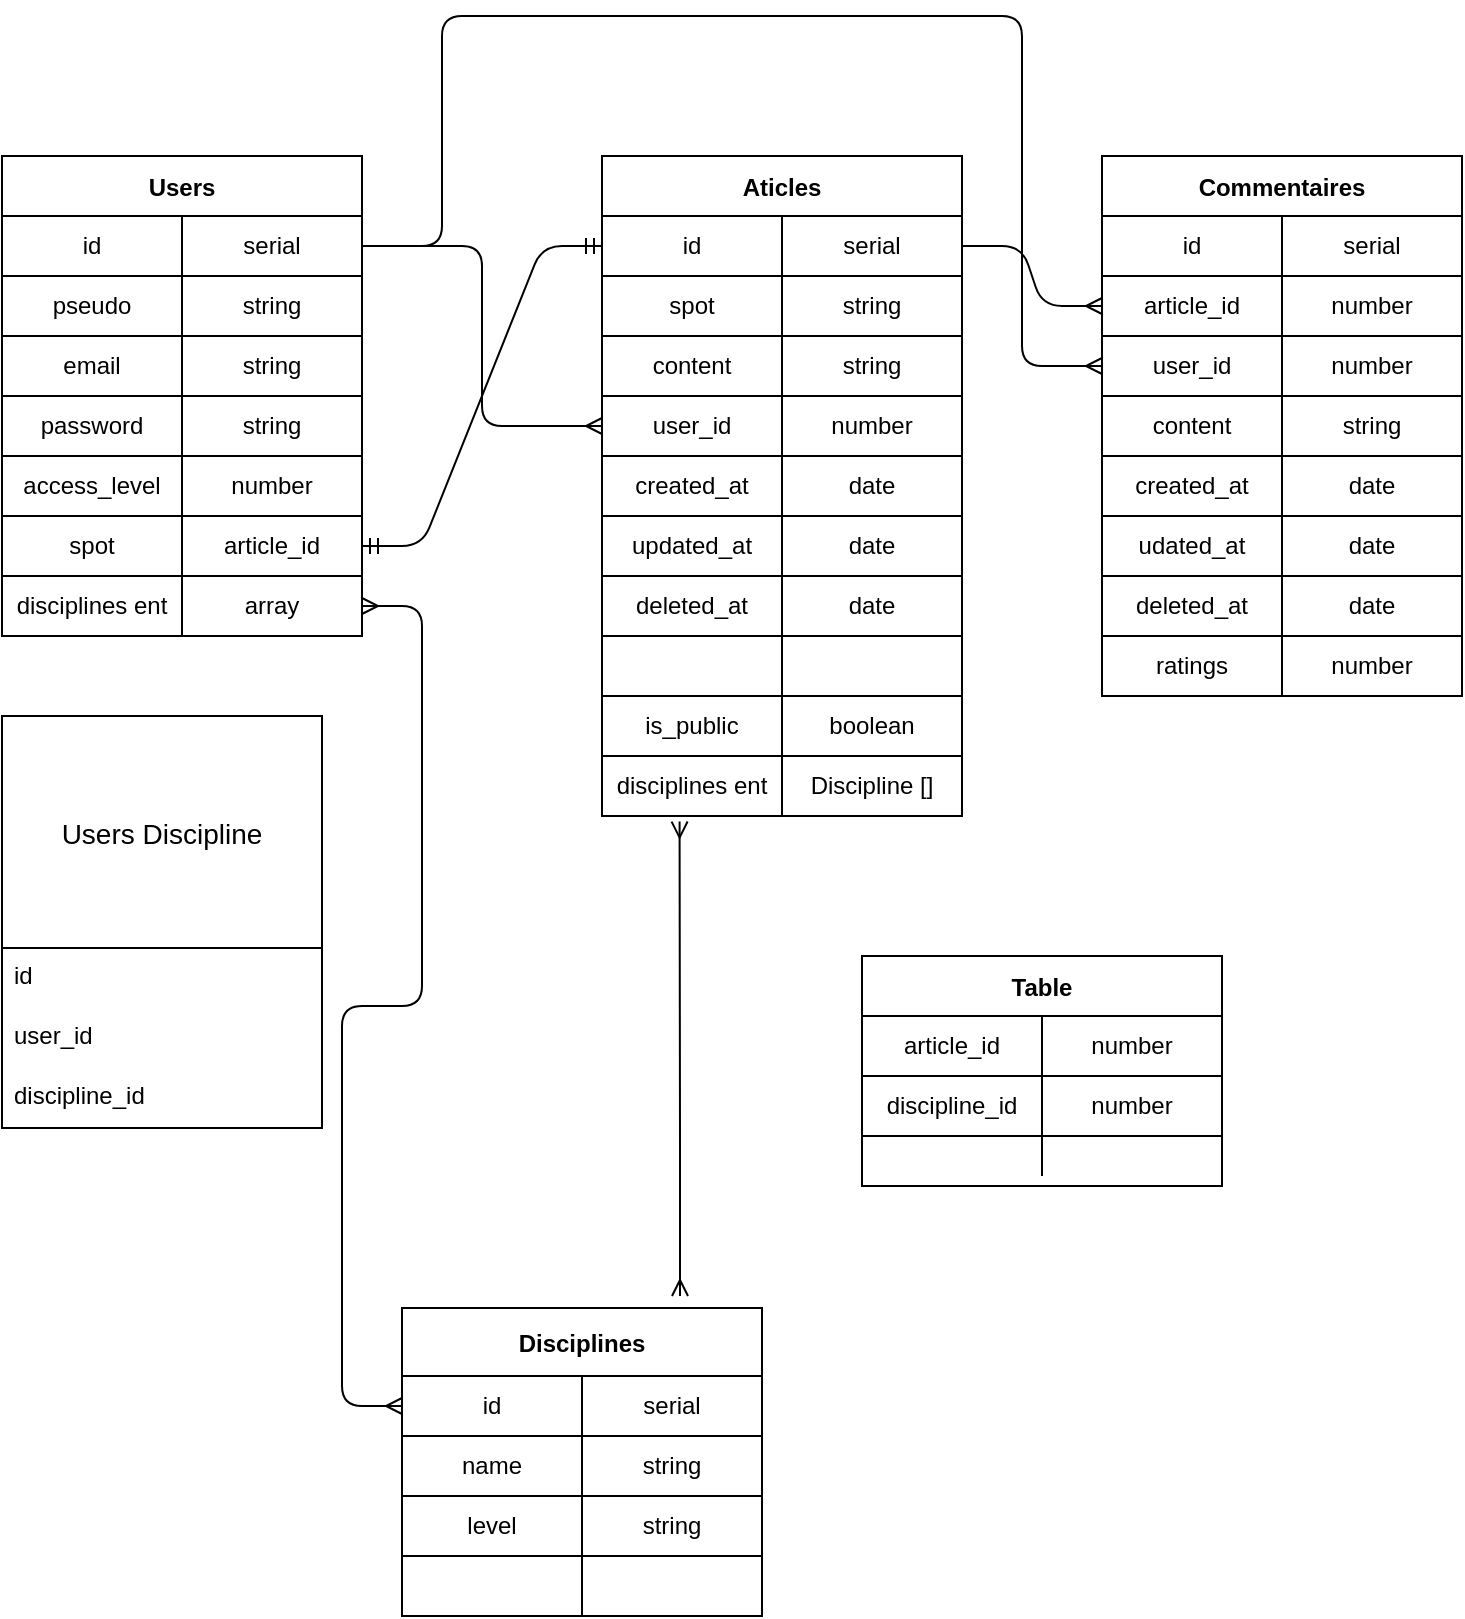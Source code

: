<mxfile>
    <diagram id="lF0yDfXOfnjFw5a5HNvB" name="Page-1">
        <mxGraphModel dx="1002" dy="568" grid="1" gridSize="10" guides="1" tooltips="1" connect="1" arrows="1" fold="1" page="1" pageScale="1" pageWidth="850" pageHeight="1100" math="0" shadow="0">
            <root>
                <mxCell id="0"/>
                <mxCell id="1" parent="0"/>
                <mxCell id="73" value="" style="edgeStyle=elbowEdgeStyle;fontSize=12;html=1;endArrow=ERmany;startArrow=ERmany;elbow=vertical;entryX=0.431;entryY=1.093;entryDx=0;entryDy=0;entryPerimeter=0;" parent="1" target="209" edge="1">
                    <mxGeometry width="100" height="100" relative="1" as="geometry">
                        <mxPoint x="459" y="810" as="sourcePoint"/>
                        <mxPoint x="460" y="580" as="targetPoint"/>
                        <Array as="points">
                            <mxPoint x="390" y="730"/>
                        </Array>
                    </mxGeometry>
                </mxCell>
                <mxCell id="74" value="" style="edgeStyle=entityRelationEdgeStyle;fontSize=12;html=1;endArrow=ERmany;startArrow=ERmany;exitX=1;exitY=0.5;exitDx=0;exitDy=0;entryX=0;entryY=0.5;entryDx=0;entryDy=0;" parent="1" source="241" target="275" edge="1">
                    <mxGeometry width="100" height="100" relative="1" as="geometry">
                        <mxPoint x="303.68" y="321.032" as="sourcePoint"/>
                        <mxPoint x="320" y="840" as="targetPoint"/>
                    </mxGeometry>
                </mxCell>
                <mxCell id="79" value="" style="edgeStyle=elbowEdgeStyle;fontSize=12;html=1;endArrow=ERmany;entryX=0;entryY=0.5;entryDx=0;entryDy=0;exitX=1;exitY=0.5;exitDx=0;exitDy=0;" parent="1" source="229" target="205" edge="1">
                    <mxGeometry width="100" height="100" relative="1" as="geometry">
                        <mxPoint x="380" y="580" as="sourcePoint"/>
                        <mxPoint x="300" y="275" as="targetPoint"/>
                    </mxGeometry>
                </mxCell>
                <mxCell id="80" value="Users Discipline" style="swimlane;fontStyle=0;childLayout=stackLayout;horizontal=1;startSize=116;horizontalStack=0;resizeParent=1;resizeParentMax=0;resizeLast=0;collapsible=1;marginBottom=0;align=center;fontSize=14;" parent="1" vertex="1">
                    <mxGeometry x="120" y="520" width="160" height="206" as="geometry"/>
                </mxCell>
                <mxCell id="81" value="id" style="text;strokeColor=none;fillColor=none;spacingLeft=4;spacingRight=4;overflow=hidden;rotatable=0;points=[[0,0.5],[1,0.5]];portConstraint=eastwest;fontSize=12;" parent="80" vertex="1">
                    <mxGeometry y="116" width="160" height="30" as="geometry"/>
                </mxCell>
                <mxCell id="82" value="user_id" style="text;strokeColor=none;fillColor=none;spacingLeft=4;spacingRight=4;overflow=hidden;rotatable=0;points=[[0,0.5],[1,0.5]];portConstraint=eastwest;fontSize=12;" parent="80" vertex="1">
                    <mxGeometry y="146" width="160" height="30" as="geometry"/>
                </mxCell>
                <mxCell id="83" value="discipline_id" style="text;strokeColor=none;fillColor=none;spacingLeft=4;spacingRight=4;overflow=hidden;rotatable=0;points=[[0,0.5],[1,0.5]];portConstraint=eastwest;fontSize=12;" parent="80" vertex="1">
                    <mxGeometry y="176" width="160" height="30" as="geometry"/>
                </mxCell>
                <mxCell id="175" value="Aticles" style="shape=table;startSize=30;container=1;collapsible=1;childLayout=tableLayout;fixedRows=1;rowLines=0;fontStyle=1;align=center;resizeLast=1;sketch=0;" parent="1" vertex="1">
                    <mxGeometry x="420" y="240" width="180" height="330" as="geometry"/>
                </mxCell>
                <mxCell id="176" value="" style="shape=tableRow;horizontal=0;startSize=0;swimlaneHead=0;swimlaneBody=0;fillColor=none;collapsible=0;dropTarget=0;points=[[0,0.5],[1,0.5]];portConstraint=eastwest;top=0;left=0;right=0;bottom=0;sketch=0;" parent="175" vertex="1">
                    <mxGeometry y="30" width="180" height="30" as="geometry"/>
                </mxCell>
                <mxCell id="177" value="" style="shape=partialRectangle;connectable=0;fillColor=none;top=0;left=0;bottom=0;right=0;fontStyle=1;overflow=hidden;sketch=0;" parent="176" vertex="1">
                    <mxGeometry width="90" height="30" as="geometry">
                        <mxRectangle width="90" height="30" as="alternateBounds"/>
                    </mxGeometry>
                </mxCell>
                <mxCell id="178" value="" style="shape=partialRectangle;connectable=0;fillColor=none;top=0;left=0;bottom=0;right=0;align=left;spacingLeft=6;fontStyle=5;overflow=hidden;sketch=0;" parent="176" vertex="1">
                    <mxGeometry x="90" width="90" height="30" as="geometry">
                        <mxRectangle width="90" height="30" as="alternateBounds"/>
                    </mxGeometry>
                </mxCell>
                <mxCell id="179" value="" style="shape=tableRow;horizontal=0;startSize=0;swimlaneHead=0;swimlaneBody=0;fillColor=none;collapsible=0;dropTarget=0;points=[[0,0.5],[1,0.5]];portConstraint=eastwest;top=0;left=0;right=0;bottom=1;sketch=0;" parent="175" vertex="1">
                    <mxGeometry y="60" width="180" height="30" as="geometry"/>
                </mxCell>
                <mxCell id="180" value="spot" style="shape=partialRectangle;connectable=0;fillColor=none;top=0;left=0;bottom=0;right=0;fontStyle=1;overflow=hidden;sketch=0;" parent="179" vertex="1">
                    <mxGeometry width="90" height="30" as="geometry">
                        <mxRectangle width="90" height="30" as="alternateBounds"/>
                    </mxGeometry>
                </mxCell>
                <mxCell id="181" value="" style="shape=partialRectangle;connectable=0;fillColor=none;top=0;left=0;bottom=0;right=0;align=left;spacingLeft=6;fontStyle=5;overflow=hidden;sketch=0;" parent="179" vertex="1">
                    <mxGeometry x="90" width="90" height="30" as="geometry">
                        <mxRectangle width="90" height="30" as="alternateBounds"/>
                    </mxGeometry>
                </mxCell>
                <mxCell id="182" value="" style="shape=tableRow;horizontal=0;startSize=0;swimlaneHead=0;swimlaneBody=0;fillColor=none;collapsible=0;dropTarget=0;points=[[0,0.5],[1,0.5]];portConstraint=eastwest;top=0;left=0;right=0;bottom=0;sketch=0;" parent="175" vertex="1">
                    <mxGeometry y="90" width="180" height="30" as="geometry"/>
                </mxCell>
                <mxCell id="183" value="content" style="shape=partialRectangle;connectable=0;fillColor=none;top=0;left=0;bottom=0;right=0;editable=1;overflow=hidden;sketch=0;" parent="182" vertex="1">
                    <mxGeometry width="90" height="30" as="geometry">
                        <mxRectangle width="90" height="30" as="alternateBounds"/>
                    </mxGeometry>
                </mxCell>
                <mxCell id="184" value="string" style="shape=partialRectangle;connectable=0;fillColor=none;top=0;left=0;bottom=0;right=0;align=left;spacingLeft=6;overflow=hidden;sketch=0;" parent="182" vertex="1">
                    <mxGeometry x="90" width="90" height="30" as="geometry">
                        <mxRectangle width="90" height="30" as="alternateBounds"/>
                    </mxGeometry>
                </mxCell>
                <mxCell id="198" value="" style="shape=tableRow;horizontal=0;startSize=0;swimlaneHead=0;swimlaneBody=0;fillColor=none;collapsible=0;dropTarget=0;points=[[0,0.5],[1,0.5]];portConstraint=eastwest;top=0;left=0;right=0;bottom=0;sketch=0;" parent="175" vertex="1">
                    <mxGeometry y="120" width="180" height="30" as="geometry"/>
                </mxCell>
                <mxCell id="199" value="content" style="shape=partialRectangle;connectable=0;fillColor=none;top=0;left=0;bottom=0;right=0;editable=1;overflow=hidden;sketch=0;" parent="198" vertex="1">
                    <mxGeometry width="90" height="30" as="geometry">
                        <mxRectangle width="90" height="30" as="alternateBounds"/>
                    </mxGeometry>
                </mxCell>
                <mxCell id="200" value="" style="shape=partialRectangle;connectable=0;fillColor=none;top=0;left=0;bottom=0;right=0;align=left;spacingLeft=6;overflow=hidden;sketch=0;" parent="198" vertex="1">
                    <mxGeometry x="90" width="90" height="30" as="geometry">
                        <mxRectangle width="90" height="30" as="alternateBounds"/>
                    </mxGeometry>
                </mxCell>
                <mxCell id="185" value="" style="shape=tableRow;horizontal=0;startSize=0;swimlaneHead=0;swimlaneBody=0;fillColor=none;collapsible=0;dropTarget=0;points=[[0,0.5],[1,0.5]];portConstraint=eastwest;top=0;left=0;right=0;bottom=0;sketch=0;" parent="175" vertex="1">
                    <mxGeometry y="150" width="180" height="30" as="geometry"/>
                </mxCell>
                <mxCell id="186" value="created at" style="shape=partialRectangle;connectable=0;fillColor=none;top=0;left=0;bottom=0;right=0;editable=1;overflow=hidden;sketch=0;" parent="185" vertex="1">
                    <mxGeometry width="90" height="30" as="geometry">
                        <mxRectangle width="90" height="30" as="alternateBounds"/>
                    </mxGeometry>
                </mxCell>
                <mxCell id="187" value="date" style="shape=partialRectangle;connectable=0;fillColor=none;top=0;left=0;bottom=0;right=0;align=left;spacingLeft=6;overflow=hidden;sketch=0;" parent="185" vertex="1">
                    <mxGeometry x="90" width="90" height="30" as="geometry">
                        <mxRectangle width="90" height="30" as="alternateBounds"/>
                    </mxGeometry>
                </mxCell>
                <mxCell id="188" value="created_at" style="rounded=0;whiteSpace=wrap;html=1;sketch=0;" parent="1" vertex="1">
                    <mxGeometry x="420" y="390" width="90" height="30" as="geometry"/>
                </mxCell>
                <mxCell id="189" value="date" style="rounded=0;whiteSpace=wrap;html=1;sketch=0;" parent="1" vertex="1">
                    <mxGeometry x="510" y="390" width="90" height="30" as="geometry"/>
                </mxCell>
                <mxCell id="190" value="updated_at" style="rounded=0;whiteSpace=wrap;html=1;sketch=0;" parent="1" vertex="1">
                    <mxGeometry x="420" y="420" width="90" height="30" as="geometry"/>
                </mxCell>
                <mxCell id="191" value="deleted_at" style="rounded=0;whiteSpace=wrap;html=1;sketch=0;" parent="1" vertex="1">
                    <mxGeometry x="420" y="450" width="90" height="30" as="geometry"/>
                </mxCell>
                <mxCell id="192" value="date" style="rounded=0;whiteSpace=wrap;html=1;sketch=0;" parent="1" vertex="1">
                    <mxGeometry x="510" y="420" width="90" height="30" as="geometry"/>
                </mxCell>
                <mxCell id="193" value="date" style="rounded=0;whiteSpace=wrap;html=1;sketch=0;" parent="1" vertex="1">
                    <mxGeometry x="510" y="450" width="90" height="30" as="geometry"/>
                </mxCell>
                <mxCell id="194" value="" style="rounded=0;whiteSpace=wrap;html=1;sketch=0;" parent="1" vertex="1">
                    <mxGeometry x="420" y="480" width="90" height="30" as="geometry"/>
                </mxCell>
                <mxCell id="195" value="" style="rounded=0;whiteSpace=wrap;html=1;sketch=0;" parent="1" vertex="1">
                    <mxGeometry x="510" y="480" width="90" height="30" as="geometry"/>
                </mxCell>
                <mxCell id="196" value="id" style="rounded=0;whiteSpace=wrap;html=1;sketch=0;" parent="1" vertex="1">
                    <mxGeometry x="420" y="270" width="90" height="30" as="geometry"/>
                </mxCell>
                <mxCell id="197" value="serial" style="rounded=0;whiteSpace=wrap;html=1;sketch=0;" parent="1" vertex="1">
                    <mxGeometry x="510" y="270" width="90" height="30" as="geometry"/>
                </mxCell>
                <mxCell id="201" value="string" style="rounded=0;whiteSpace=wrap;html=1;sketch=0;" parent="1" vertex="1">
                    <mxGeometry x="510" y="300" width="90" height="30" as="geometry"/>
                </mxCell>
                <mxCell id="202" value="spot" style="rounded=0;whiteSpace=wrap;html=1;sketch=0;" parent="1" vertex="1">
                    <mxGeometry x="420" y="300" width="90" height="30" as="geometry"/>
                </mxCell>
                <mxCell id="203" value="content" style="rounded=0;whiteSpace=wrap;html=1;sketch=0;" parent="1" vertex="1">
                    <mxGeometry x="420" y="330" width="90" height="30" as="geometry"/>
                </mxCell>
                <mxCell id="204" value="string" style="rounded=0;whiteSpace=wrap;html=1;sketch=0;" parent="1" vertex="1">
                    <mxGeometry x="510" y="330" width="90" height="30" as="geometry"/>
                </mxCell>
                <mxCell id="205" value="user_id" style="rounded=0;whiteSpace=wrap;html=1;sketch=0;" parent="1" vertex="1">
                    <mxGeometry x="420" y="360" width="90" height="30" as="geometry"/>
                </mxCell>
                <mxCell id="206" value="number" style="rounded=0;whiteSpace=wrap;html=1;sketch=0;" parent="1" vertex="1">
                    <mxGeometry x="510" y="360" width="90" height="30" as="geometry"/>
                </mxCell>
                <mxCell id="207" value="is_public" style="rounded=0;whiteSpace=wrap;html=1;sketch=0;" parent="1" vertex="1">
                    <mxGeometry x="420" y="510" width="90" height="30" as="geometry"/>
                </mxCell>
                <mxCell id="208" value="boolean" style="rounded=0;whiteSpace=wrap;html=1;sketch=0;" parent="1" vertex="1">
                    <mxGeometry x="510" y="510" width="90" height="30" as="geometry"/>
                </mxCell>
                <mxCell id="209" value="disciplines ent" style="rounded=0;whiteSpace=wrap;html=1;sketch=0;" parent="1" vertex="1">
                    <mxGeometry x="420" y="540" width="90" height="30" as="geometry"/>
                </mxCell>
                <mxCell id="210" value="Discipline []" style="rounded=0;whiteSpace=wrap;html=1;sketch=0;" parent="1" vertex="1">
                    <mxGeometry x="510" y="540" width="90" height="30" as="geometry"/>
                </mxCell>
                <mxCell id="212" value="Users" style="shape=table;startSize=30;container=1;collapsible=1;childLayout=tableLayout;fixedRows=1;rowLines=0;fontStyle=1;align=center;resizeLast=1;sketch=0;" parent="1" vertex="1">
                    <mxGeometry x="120" y="240" width="180" height="240" as="geometry"/>
                </mxCell>
                <mxCell id="213" value="" style="shape=tableRow;horizontal=0;startSize=0;swimlaneHead=0;swimlaneBody=0;fillColor=none;collapsible=0;dropTarget=0;points=[[0,0.5],[1,0.5]];portConstraint=eastwest;top=0;left=0;right=0;bottom=0;sketch=0;" parent="212" vertex="1">
                    <mxGeometry y="30" width="180" height="30" as="geometry"/>
                </mxCell>
                <mxCell id="214" value="id" style="shape=partialRectangle;connectable=0;fillColor=none;top=0;left=0;bottom=0;right=0;fontStyle=1;overflow=hidden;sketch=0;" parent="213" vertex="1">
                    <mxGeometry width="90" height="30" as="geometry">
                        <mxRectangle width="90" height="30" as="alternateBounds"/>
                    </mxGeometry>
                </mxCell>
                <mxCell id="215" value="" style="shape=partialRectangle;connectable=0;fillColor=none;top=0;left=0;bottom=0;right=0;align=left;spacingLeft=6;fontStyle=5;overflow=hidden;sketch=0;" parent="213" vertex="1">
                    <mxGeometry x="90" width="90" height="30" as="geometry">
                        <mxRectangle width="90" height="30" as="alternateBounds"/>
                    </mxGeometry>
                </mxCell>
                <mxCell id="216" value="" style="shape=tableRow;horizontal=0;startSize=0;swimlaneHead=0;swimlaneBody=0;fillColor=none;collapsible=0;dropTarget=0;points=[[0,0.5],[1,0.5]];portConstraint=eastwest;top=0;left=0;right=0;bottom=1;sketch=0;" parent="212" vertex="1">
                    <mxGeometry y="60" width="180" height="60" as="geometry"/>
                </mxCell>
                <mxCell id="217" value="" style="shape=partialRectangle;connectable=0;fillColor=none;top=0;left=0;bottom=0;right=0;fontStyle=1;overflow=hidden;sketch=0;" parent="216" vertex="1">
                    <mxGeometry width="90" height="60" as="geometry">
                        <mxRectangle width="90" height="60" as="alternateBounds"/>
                    </mxGeometry>
                </mxCell>
                <mxCell id="218" value="" style="shape=partialRectangle;connectable=0;fillColor=none;top=0;left=0;bottom=0;right=0;align=left;spacingLeft=6;fontStyle=5;overflow=hidden;sketch=0;" parent="216" vertex="1">
                    <mxGeometry x="90" width="90" height="60" as="geometry">
                        <mxRectangle width="90" height="60" as="alternateBounds"/>
                    </mxGeometry>
                </mxCell>
                <mxCell id="219" value="" style="shape=tableRow;horizontal=0;startSize=0;swimlaneHead=0;swimlaneBody=0;fillColor=none;collapsible=0;dropTarget=0;points=[[0,0.5],[1,0.5]];portConstraint=eastwest;top=0;left=0;right=0;bottom=0;sketch=0;" parent="212" vertex="1">
                    <mxGeometry y="120" width="180" height="30" as="geometry"/>
                </mxCell>
                <mxCell id="220" value="" style="shape=partialRectangle;connectable=0;fillColor=none;top=0;left=0;bottom=0;right=0;editable=1;overflow=hidden;sketch=0;" parent="219" vertex="1">
                    <mxGeometry width="90" height="30" as="geometry">
                        <mxRectangle width="90" height="30" as="alternateBounds"/>
                    </mxGeometry>
                </mxCell>
                <mxCell id="221" value="" style="shape=partialRectangle;connectable=0;fillColor=none;top=0;left=0;bottom=0;right=0;align=left;spacingLeft=6;overflow=hidden;sketch=0;" parent="219" vertex="1">
                    <mxGeometry x="90" width="90" height="30" as="geometry">
                        <mxRectangle width="90" height="30" as="alternateBounds"/>
                    </mxGeometry>
                </mxCell>
                <mxCell id="222" value="" style="shape=tableRow;horizontal=0;startSize=0;swimlaneHead=0;swimlaneBody=0;fillColor=none;collapsible=0;dropTarget=0;points=[[0,0.5],[1,0.5]];portConstraint=eastwest;top=0;left=0;right=0;bottom=0;sketch=0;" parent="212" vertex="1">
                    <mxGeometry y="150" width="180" height="90" as="geometry"/>
                </mxCell>
                <mxCell id="223" value="" style="shape=partialRectangle;connectable=0;fillColor=none;top=0;left=0;bottom=0;right=0;editable=1;overflow=hidden;sketch=0;" parent="222" vertex="1">
                    <mxGeometry width="90" height="90" as="geometry">
                        <mxRectangle width="90" height="90" as="alternateBounds"/>
                    </mxGeometry>
                </mxCell>
                <mxCell id="224" value="" style="shape=partialRectangle;connectable=0;fillColor=none;top=0;left=0;bottom=0;right=0;align=left;spacingLeft=6;overflow=hidden;sketch=0;" parent="222" vertex="1">
                    <mxGeometry x="90" width="90" height="90" as="geometry">
                        <mxRectangle width="90" height="90" as="alternateBounds"/>
                    </mxGeometry>
                </mxCell>
                <mxCell id="225" value="id" style="rounded=0;whiteSpace=wrap;html=1;sketch=0;" parent="1" vertex="1">
                    <mxGeometry x="120" y="270" width="90" height="30" as="geometry"/>
                </mxCell>
                <mxCell id="229" value="serial" style="rounded=0;whiteSpace=wrap;html=1;sketch=0;" parent="1" vertex="1">
                    <mxGeometry x="210" y="270" width="90" height="30" as="geometry"/>
                </mxCell>
                <mxCell id="230" value="pseudo" style="rounded=0;whiteSpace=wrap;html=1;sketch=0;" parent="1" vertex="1">
                    <mxGeometry x="120" y="300" width="90" height="30" as="geometry"/>
                </mxCell>
                <mxCell id="231" value="string" style="rounded=0;whiteSpace=wrap;html=1;sketch=0;" parent="1" vertex="1">
                    <mxGeometry x="210" y="300" width="90" height="30" as="geometry"/>
                </mxCell>
                <mxCell id="232" value="email" style="rounded=0;whiteSpace=wrap;html=1;sketch=0;" parent="1" vertex="1">
                    <mxGeometry x="120" y="330" width="90" height="30" as="geometry"/>
                </mxCell>
                <mxCell id="233" value="string" style="rounded=0;whiteSpace=wrap;html=1;sketch=0;" parent="1" vertex="1">
                    <mxGeometry x="210" y="330" width="90" height="30" as="geometry"/>
                </mxCell>
                <mxCell id="234" value="password" style="rounded=0;whiteSpace=wrap;html=1;sketch=0;" parent="1" vertex="1">
                    <mxGeometry x="120" y="360" width="90" height="30" as="geometry"/>
                </mxCell>
                <mxCell id="235" value="string" style="rounded=0;whiteSpace=wrap;html=1;sketch=0;" parent="1" vertex="1">
                    <mxGeometry x="210" y="360" width="90" height="30" as="geometry"/>
                </mxCell>
                <mxCell id="236" value="access_level" style="rounded=0;whiteSpace=wrap;html=1;sketch=0;" parent="1" vertex="1">
                    <mxGeometry x="120" y="390" width="90" height="30" as="geometry"/>
                </mxCell>
                <mxCell id="237" value="number" style="rounded=0;whiteSpace=wrap;html=1;sketch=0;" parent="1" vertex="1">
                    <mxGeometry x="210" y="390" width="90" height="30" as="geometry"/>
                </mxCell>
                <mxCell id="238" value="spot" style="rounded=0;whiteSpace=wrap;html=1;sketch=0;" parent="1" vertex="1">
                    <mxGeometry x="120" y="420" width="90" height="30" as="geometry"/>
                </mxCell>
                <mxCell id="239" value="article_id" style="rounded=0;whiteSpace=wrap;html=1;sketch=0;" parent="1" vertex="1">
                    <mxGeometry x="210" y="420" width="90" height="30" as="geometry"/>
                </mxCell>
                <mxCell id="240" value="disciplines ent" style="rounded=0;whiteSpace=wrap;html=1;sketch=0;" parent="1" vertex="1">
                    <mxGeometry x="120" y="450" width="90" height="30" as="geometry"/>
                </mxCell>
                <mxCell id="241" value="array" style="rounded=0;whiteSpace=wrap;html=1;sketch=0;" parent="1" vertex="1">
                    <mxGeometry x="210" y="450" width="90" height="30" as="geometry"/>
                </mxCell>
                <mxCell id="242" value="Commentaires" style="shape=table;startSize=30;container=1;collapsible=1;childLayout=tableLayout;fixedRows=1;rowLines=0;fontStyle=1;align=center;resizeLast=1;sketch=0;" parent="1" vertex="1">
                    <mxGeometry x="670" y="240" width="180" height="270" as="geometry"/>
                </mxCell>
                <mxCell id="243" value="" style="shape=tableRow;horizontal=0;startSize=0;swimlaneHead=0;swimlaneBody=0;fillColor=none;collapsible=0;dropTarget=0;points=[[0,0.5],[1,0.5]];portConstraint=eastwest;top=0;left=0;right=0;bottom=0;sketch=0;" parent="242" vertex="1">
                    <mxGeometry y="30" width="180" height="30" as="geometry"/>
                </mxCell>
                <mxCell id="244" value="PK,FK1" style="shape=partialRectangle;connectable=0;fillColor=none;top=0;left=0;bottom=0;right=0;fontStyle=1;overflow=hidden;sketch=0;" parent="243" vertex="1">
                    <mxGeometry width="90" height="30" as="geometry">
                        <mxRectangle width="90" height="30" as="alternateBounds"/>
                    </mxGeometry>
                </mxCell>
                <mxCell id="245" value="Row 1" style="shape=partialRectangle;connectable=0;fillColor=none;top=0;left=0;bottom=0;right=0;align=left;spacingLeft=6;fontStyle=5;overflow=hidden;sketch=0;" parent="243" vertex="1">
                    <mxGeometry x="90" width="90" height="30" as="geometry">
                        <mxRectangle width="90" height="30" as="alternateBounds"/>
                    </mxGeometry>
                </mxCell>
                <mxCell id="246" value="" style="shape=tableRow;horizontal=0;startSize=0;swimlaneHead=0;swimlaneBody=0;fillColor=none;collapsible=0;dropTarget=0;points=[[0,0.5],[1,0.5]];portConstraint=eastwest;top=0;left=0;right=0;bottom=1;sketch=0;" parent="242" vertex="1">
                    <mxGeometry y="60" width="180" height="30" as="geometry"/>
                </mxCell>
                <mxCell id="247" value="PK,FK2" style="shape=partialRectangle;connectable=0;fillColor=none;top=0;left=0;bottom=0;right=0;fontStyle=1;overflow=hidden;sketch=0;" parent="246" vertex="1">
                    <mxGeometry width="90" height="30" as="geometry">
                        <mxRectangle width="90" height="30" as="alternateBounds"/>
                    </mxGeometry>
                </mxCell>
                <mxCell id="248" value="Row 2" style="shape=partialRectangle;connectable=0;fillColor=none;top=0;left=0;bottom=0;right=0;align=left;spacingLeft=6;fontStyle=5;overflow=hidden;sketch=0;" parent="246" vertex="1">
                    <mxGeometry x="90" width="90" height="30" as="geometry">
                        <mxRectangle width="90" height="30" as="alternateBounds"/>
                    </mxGeometry>
                </mxCell>
                <mxCell id="249" value="" style="shape=tableRow;horizontal=0;startSize=0;swimlaneHead=0;swimlaneBody=0;fillColor=none;collapsible=0;dropTarget=0;points=[[0,0.5],[1,0.5]];portConstraint=eastwest;top=0;left=0;right=0;bottom=0;sketch=0;" parent="242" vertex="1">
                    <mxGeometry y="90" width="180" height="30" as="geometry"/>
                </mxCell>
                <mxCell id="250" value="" style="shape=partialRectangle;connectable=0;fillColor=none;top=0;left=0;bottom=0;right=0;editable=1;overflow=hidden;sketch=0;" parent="249" vertex="1">
                    <mxGeometry width="90" height="30" as="geometry">
                        <mxRectangle width="90" height="30" as="alternateBounds"/>
                    </mxGeometry>
                </mxCell>
                <mxCell id="251" value="Row 3" style="shape=partialRectangle;connectable=0;fillColor=none;top=0;left=0;bottom=0;right=0;align=left;spacingLeft=6;overflow=hidden;sketch=0;" parent="249" vertex="1">
                    <mxGeometry x="90" width="90" height="30" as="geometry">
                        <mxRectangle width="90" height="30" as="alternateBounds"/>
                    </mxGeometry>
                </mxCell>
                <mxCell id="252" value="" style="shape=tableRow;horizontal=0;startSize=0;swimlaneHead=0;swimlaneBody=0;fillColor=none;collapsible=0;dropTarget=0;points=[[0,0.5],[1,0.5]];portConstraint=eastwest;top=0;left=0;right=0;bottom=0;sketch=0;" parent="242" vertex="1">
                    <mxGeometry y="120" width="180" height="30" as="geometry"/>
                </mxCell>
                <mxCell id="253" value="" style="shape=partialRectangle;connectable=0;fillColor=none;top=0;left=0;bottom=0;right=0;editable=1;overflow=hidden;sketch=0;" parent="252" vertex="1">
                    <mxGeometry width="90" height="30" as="geometry">
                        <mxRectangle width="90" height="30" as="alternateBounds"/>
                    </mxGeometry>
                </mxCell>
                <mxCell id="254" value="Row 4" style="shape=partialRectangle;connectable=0;fillColor=none;top=0;left=0;bottom=0;right=0;align=left;spacingLeft=6;overflow=hidden;sketch=0;" parent="252" vertex="1">
                    <mxGeometry x="90" width="90" height="30" as="geometry">
                        <mxRectangle width="90" height="30" as="alternateBounds"/>
                    </mxGeometry>
                </mxCell>
                <mxCell id="255" value="id" style="rounded=0;whiteSpace=wrap;html=1;sketch=0;" parent="1" vertex="1">
                    <mxGeometry x="670" y="270" width="90" height="30" as="geometry"/>
                </mxCell>
                <mxCell id="256" value="serial" style="rounded=0;whiteSpace=wrap;html=1;sketch=0;" parent="1" vertex="1">
                    <mxGeometry x="760" y="270" width="90" height="30" as="geometry"/>
                </mxCell>
                <mxCell id="257" value="article_id" style="rounded=0;whiteSpace=wrap;html=1;sketch=0;" parent="1" vertex="1">
                    <mxGeometry x="670" y="300" width="90" height="30" as="geometry"/>
                </mxCell>
                <mxCell id="258" value="number" style="rounded=0;whiteSpace=wrap;html=1;sketch=0;" parent="1" vertex="1">
                    <mxGeometry x="760" y="300" width="90" height="30" as="geometry"/>
                </mxCell>
                <mxCell id="259" value="user_id" style="rounded=0;whiteSpace=wrap;html=1;sketch=0;" parent="1" vertex="1">
                    <mxGeometry x="670" y="330" width="90" height="30" as="geometry"/>
                </mxCell>
                <mxCell id="260" value="number" style="rounded=0;whiteSpace=wrap;html=1;sketch=0;" parent="1" vertex="1">
                    <mxGeometry x="760" y="330" width="90" height="30" as="geometry"/>
                </mxCell>
                <mxCell id="261" value="content" style="rounded=0;whiteSpace=wrap;html=1;sketch=0;" parent="1" vertex="1">
                    <mxGeometry x="670" y="360" width="90" height="30" as="geometry"/>
                </mxCell>
                <mxCell id="262" value="string" style="rounded=0;whiteSpace=wrap;html=1;sketch=0;" parent="1" vertex="1">
                    <mxGeometry x="760" y="360" width="90" height="30" as="geometry"/>
                </mxCell>
                <mxCell id="263" value="created_at" style="rounded=0;whiteSpace=wrap;html=1;sketch=0;" parent="1" vertex="1">
                    <mxGeometry x="670" y="390" width="90" height="30" as="geometry"/>
                </mxCell>
                <mxCell id="265" value="udated_at" style="rounded=0;whiteSpace=wrap;html=1;sketch=0;" parent="1" vertex="1">
                    <mxGeometry x="670" y="420" width="90" height="30" as="geometry"/>
                </mxCell>
                <mxCell id="266" value="date" style="rounded=0;whiteSpace=wrap;html=1;sketch=0;" parent="1" vertex="1">
                    <mxGeometry x="760" y="420" width="90" height="30" as="geometry"/>
                </mxCell>
                <mxCell id="267" value="deleted_at" style="rounded=0;whiteSpace=wrap;html=1;sketch=0;" parent="1" vertex="1">
                    <mxGeometry x="670" y="450" width="90" height="30" as="geometry"/>
                </mxCell>
                <mxCell id="268" value="date" style="rounded=0;whiteSpace=wrap;html=1;sketch=0;" parent="1" vertex="1">
                    <mxGeometry x="760" y="390" width="90" height="30" as="geometry"/>
                </mxCell>
                <mxCell id="270" value="date" style="rounded=0;whiteSpace=wrap;html=1;sketch=0;" parent="1" vertex="1">
                    <mxGeometry x="760" y="450" width="90" height="30" as="geometry"/>
                </mxCell>
                <mxCell id="271" value="" style="edgeStyle=entityRelationEdgeStyle;fontSize=12;html=1;endArrow=ERmany;entryX=0;entryY=0.5;entryDx=0;entryDy=0;exitX=1;exitY=0.5;exitDx=0;exitDy=0;" parent="1" target="257" edge="1" source="197">
                    <mxGeometry width="100" height="100" relative="1" as="geometry">
                        <mxPoint x="600" y="443" as="sourcePoint"/>
                        <mxPoint x="660" y="450" as="targetPoint"/>
                    </mxGeometry>
                </mxCell>
                <mxCell id="272" value="ratings" style="rounded=0;whiteSpace=wrap;html=1;sketch=0;" parent="1" vertex="1">
                    <mxGeometry x="670" y="480" width="90" height="30" as="geometry"/>
                </mxCell>
                <mxCell id="273" value="number" style="rounded=0;whiteSpace=wrap;html=1;sketch=0;" parent="1" vertex="1">
                    <mxGeometry x="760" y="480" width="90" height="30" as="geometry"/>
                </mxCell>
                <mxCell id="274" value="Disciplines" style="shape=table;startSize=34;container=1;collapsible=1;childLayout=tableLayout;fixedRows=1;rowLines=0;fontStyle=1;align=center;resizeLast=1;sketch=0;" parent="1" vertex="1">
                    <mxGeometry x="320" y="816" width="180" height="154" as="geometry"/>
                </mxCell>
                <mxCell id="275" value="" style="shape=tableRow;horizontal=0;startSize=0;swimlaneHead=0;swimlaneBody=0;fillColor=none;collapsible=0;dropTarget=0;points=[[0,0.5],[1,0.5]];portConstraint=eastwest;top=0;left=0;right=0;bottom=0;sketch=0;" parent="274" vertex="1">
                    <mxGeometry y="34" width="180" height="30" as="geometry"/>
                </mxCell>
                <mxCell id="276" value="" style="shape=partialRectangle;connectable=0;fillColor=none;top=0;left=0;bottom=0;right=0;fontStyle=1;overflow=hidden;sketch=0;" parent="275" vertex="1">
                    <mxGeometry width="90" height="30" as="geometry">
                        <mxRectangle width="90" height="30" as="alternateBounds"/>
                    </mxGeometry>
                </mxCell>
                <mxCell id="277" value="" style="shape=partialRectangle;connectable=0;fillColor=none;top=0;left=0;bottom=0;right=0;align=left;spacingLeft=6;fontStyle=5;overflow=hidden;sketch=0;" parent="275" vertex="1">
                    <mxGeometry x="90" width="90" height="30" as="geometry">
                        <mxRectangle width="90" height="30" as="alternateBounds"/>
                    </mxGeometry>
                </mxCell>
                <mxCell id="278" value="" style="shape=tableRow;horizontal=0;startSize=0;swimlaneHead=0;swimlaneBody=0;fillColor=none;collapsible=0;dropTarget=0;points=[[0,0.5],[1,0.5]];portConstraint=eastwest;top=0;left=0;right=0;bottom=1;sketch=0;" parent="274" vertex="1">
                    <mxGeometry y="64" width="180" height="30" as="geometry"/>
                </mxCell>
                <mxCell id="279" value="" style="shape=partialRectangle;connectable=0;fillColor=none;top=0;left=0;bottom=0;right=0;fontStyle=1;overflow=hidden;sketch=0;" parent="278" vertex="1">
                    <mxGeometry width="90" height="30" as="geometry">
                        <mxRectangle width="90" height="30" as="alternateBounds"/>
                    </mxGeometry>
                </mxCell>
                <mxCell id="280" value="" style="shape=partialRectangle;connectable=0;fillColor=none;top=0;left=0;bottom=0;right=0;align=left;spacingLeft=6;fontStyle=5;overflow=hidden;sketch=0;" parent="278" vertex="1">
                    <mxGeometry x="90" width="90" height="30" as="geometry">
                        <mxRectangle width="90" height="30" as="alternateBounds"/>
                    </mxGeometry>
                </mxCell>
                <mxCell id="281" value="" style="shape=tableRow;horizontal=0;startSize=0;swimlaneHead=0;swimlaneBody=0;fillColor=none;collapsible=0;dropTarget=0;points=[[0,0.5],[1,0.5]];portConstraint=eastwest;top=0;left=0;right=0;bottom=0;sketch=0;" parent="274" vertex="1">
                    <mxGeometry y="94" width="180" height="30" as="geometry"/>
                </mxCell>
                <mxCell id="282" value="" style="shape=partialRectangle;connectable=0;fillColor=none;top=0;left=0;bottom=0;right=0;editable=1;overflow=hidden;sketch=0;" parent="281" vertex="1">
                    <mxGeometry width="90" height="30" as="geometry">
                        <mxRectangle width="90" height="30" as="alternateBounds"/>
                    </mxGeometry>
                </mxCell>
                <mxCell id="283" value="" style="shape=partialRectangle;connectable=0;fillColor=none;top=0;left=0;bottom=0;right=0;align=left;spacingLeft=6;overflow=hidden;sketch=0;" parent="281" vertex="1">
                    <mxGeometry x="90" width="90" height="30" as="geometry">
                        <mxRectangle width="90" height="30" as="alternateBounds"/>
                    </mxGeometry>
                </mxCell>
                <mxCell id="284" value="" style="shape=tableRow;horizontal=0;startSize=0;swimlaneHead=0;swimlaneBody=0;fillColor=none;collapsible=0;dropTarget=0;points=[[0,0.5],[1,0.5]];portConstraint=eastwest;top=0;left=0;right=0;bottom=0;sketch=0;" parent="274" vertex="1">
                    <mxGeometry y="124" width="180" height="30" as="geometry"/>
                </mxCell>
                <mxCell id="285" value="" style="shape=partialRectangle;connectable=0;fillColor=none;top=0;left=0;bottom=0;right=0;editable=1;overflow=hidden;sketch=0;" parent="284" vertex="1">
                    <mxGeometry width="90" height="30" as="geometry">
                        <mxRectangle width="90" height="30" as="alternateBounds"/>
                    </mxGeometry>
                </mxCell>
                <mxCell id="286" value="" style="shape=partialRectangle;connectable=0;fillColor=none;top=0;left=0;bottom=0;right=0;align=left;spacingLeft=6;overflow=hidden;sketch=0;" parent="284" vertex="1">
                    <mxGeometry x="90" width="90" height="30" as="geometry">
                        <mxRectangle width="90" height="30" as="alternateBounds"/>
                    </mxGeometry>
                </mxCell>
                <mxCell id="288" value="level" style="rounded=0;whiteSpace=wrap;html=1;sketch=0;" parent="1" vertex="1">
                    <mxGeometry x="320" y="910" width="90" height="30" as="geometry"/>
                </mxCell>
                <mxCell id="289" value="string" style="rounded=0;whiteSpace=wrap;html=1;sketch=0;" parent="1" vertex="1">
                    <mxGeometry x="410" y="880" width="90" height="30" as="geometry"/>
                </mxCell>
                <mxCell id="290" value="" style="rounded=0;whiteSpace=wrap;html=1;sketch=0;" parent="1" vertex="1">
                    <mxGeometry x="320" y="940" width="90" height="30" as="geometry"/>
                </mxCell>
                <mxCell id="291" value="" style="rounded=0;whiteSpace=wrap;html=1;sketch=0;" parent="1" vertex="1">
                    <mxGeometry x="410" y="940" width="90" height="30" as="geometry"/>
                </mxCell>
                <mxCell id="292" value="string" style="rounded=0;whiteSpace=wrap;html=1;sketch=0;" parent="1" vertex="1">
                    <mxGeometry x="410" y="910" width="90" height="30" as="geometry"/>
                </mxCell>
                <mxCell id="293" value="name" style="rounded=0;whiteSpace=wrap;html=1;sketch=0;" parent="1" vertex="1">
                    <mxGeometry x="320" y="880" width="90" height="30" as="geometry"/>
                </mxCell>
                <mxCell id="294" value="Table" style="shape=table;startSize=30;container=1;collapsible=1;childLayout=tableLayout;fixedRows=1;rowLines=0;fontStyle=1;align=center;resizeLast=1;sketch=0;" parent="1" vertex="1">
                    <mxGeometry x="550" y="640" width="180" height="115" as="geometry"/>
                </mxCell>
                <mxCell id="295" value="" style="shape=tableRow;horizontal=0;startSize=0;swimlaneHead=0;swimlaneBody=0;fillColor=none;collapsible=0;dropTarget=0;points=[[0,0.5],[1,0.5]];portConstraint=eastwest;top=0;left=0;right=0;bottom=0;sketch=0;" parent="294" vertex="1">
                    <mxGeometry y="30" width="180" height="30" as="geometry"/>
                </mxCell>
                <mxCell id="296" value="" style="shape=partialRectangle;connectable=0;fillColor=none;top=0;left=0;bottom=0;right=0;fontStyle=1;overflow=hidden;sketch=0;" parent="295" vertex="1">
                    <mxGeometry width="90" height="30" as="geometry">
                        <mxRectangle width="90" height="30" as="alternateBounds"/>
                    </mxGeometry>
                </mxCell>
                <mxCell id="297" value="" style="shape=partialRectangle;connectable=0;fillColor=none;top=0;left=0;bottom=0;right=0;align=left;spacingLeft=6;fontStyle=5;overflow=hidden;sketch=0;" parent="295" vertex="1">
                    <mxGeometry x="90" width="90" height="30" as="geometry">
                        <mxRectangle width="90" height="30" as="alternateBounds"/>
                    </mxGeometry>
                </mxCell>
                <mxCell id="298" value="" style="shape=tableRow;horizontal=0;startSize=0;swimlaneHead=0;swimlaneBody=0;fillColor=none;collapsible=0;dropTarget=0;points=[[0,0.5],[1,0.5]];portConstraint=eastwest;top=0;left=0;right=0;bottom=1;sketch=0;" parent="294" vertex="1">
                    <mxGeometry y="60" width="180" height="30" as="geometry"/>
                </mxCell>
                <mxCell id="299" value="" style="shape=partialRectangle;connectable=0;fillColor=none;top=0;left=0;bottom=0;right=0;fontStyle=1;overflow=hidden;sketch=0;" parent="298" vertex="1">
                    <mxGeometry width="90" height="30" as="geometry">
                        <mxRectangle width="90" height="30" as="alternateBounds"/>
                    </mxGeometry>
                </mxCell>
                <mxCell id="300" value="" style="shape=partialRectangle;connectable=0;fillColor=none;top=0;left=0;bottom=0;right=0;align=left;spacingLeft=6;fontStyle=5;overflow=hidden;sketch=0;" parent="298" vertex="1">
                    <mxGeometry x="90" width="90" height="30" as="geometry">
                        <mxRectangle width="90" height="30" as="alternateBounds"/>
                    </mxGeometry>
                </mxCell>
                <mxCell id="304" value="" style="shape=tableRow;horizontal=0;startSize=0;swimlaneHead=0;swimlaneBody=0;fillColor=none;collapsible=0;dropTarget=0;points=[[0,0.5],[1,0.5]];portConstraint=eastwest;top=0;left=0;right=0;bottom=0;sketch=0;" parent="294" vertex="1">
                    <mxGeometry y="90" width="180" height="20" as="geometry"/>
                </mxCell>
                <mxCell id="305" value="" style="shape=partialRectangle;connectable=0;fillColor=none;top=0;left=0;bottom=0;right=0;editable=1;overflow=hidden;sketch=0;" parent="304" vertex="1">
                    <mxGeometry width="90" height="20" as="geometry">
                        <mxRectangle width="90" height="20" as="alternateBounds"/>
                    </mxGeometry>
                </mxCell>
                <mxCell id="306" value="" style="shape=partialRectangle;connectable=0;fillColor=none;top=0;left=0;bottom=0;right=0;align=left;spacingLeft=6;overflow=hidden;sketch=0;" parent="304" vertex="1">
                    <mxGeometry x="90" width="90" height="20" as="geometry">
                        <mxRectangle width="90" height="20" as="alternateBounds"/>
                    </mxGeometry>
                </mxCell>
                <mxCell id="307" value="number" style="rounded=0;whiteSpace=wrap;html=1;sketch=0;" parent="1" vertex="1">
                    <mxGeometry x="640" y="670" width="90" height="30" as="geometry"/>
                </mxCell>
                <mxCell id="308" value="article_id" style="rounded=0;whiteSpace=wrap;html=1;sketch=0;" parent="1" vertex="1">
                    <mxGeometry x="550" y="670" width="90" height="30" as="geometry"/>
                </mxCell>
                <mxCell id="309" value="discipline_id" style="rounded=0;whiteSpace=wrap;html=1;sketch=0;" parent="1" vertex="1">
                    <mxGeometry x="550" y="700" width="90" height="30" as="geometry"/>
                </mxCell>
                <mxCell id="310" value="number" style="rounded=0;whiteSpace=wrap;html=1;sketch=0;" parent="1" vertex="1">
                    <mxGeometry x="640" y="700" width="90" height="30" as="geometry"/>
                </mxCell>
                <mxCell id="311" value="id" style="rounded=0;whiteSpace=wrap;html=1;sketch=0;" parent="1" vertex="1">
                    <mxGeometry x="320" y="850" width="90" height="30" as="geometry"/>
                </mxCell>
                <mxCell id="312" value="serial" style="rounded=0;whiteSpace=wrap;html=1;sketch=0;" parent="1" vertex="1">
                    <mxGeometry x="410" y="850" width="90" height="30" as="geometry"/>
                </mxCell>
                <mxCell id="313" value="" style="edgeStyle=orthogonalEdgeStyle;fontSize=12;html=1;endArrow=ERmany;exitX=1;exitY=0.5;exitDx=0;exitDy=0;entryX=0;entryY=0.5;entryDx=0;entryDy=0;" edge="1" parent="1" source="213" target="259">
                    <mxGeometry width="100" height="100" relative="1" as="geometry">
                        <mxPoint x="540" y="540" as="sourcePoint"/>
                        <mxPoint x="660" y="240" as="targetPoint"/>
                        <Array as="points">
                            <mxPoint x="340" y="285"/>
                            <mxPoint x="340" y="170"/>
                            <mxPoint x="630" y="170"/>
                            <mxPoint x="630" y="345"/>
                        </Array>
                    </mxGeometry>
                </mxCell>
                <mxCell id="314" value="" style="edgeStyle=entityRelationEdgeStyle;fontSize=12;html=1;endArrow=ERmandOne;startArrow=ERmandOne;entryX=0;entryY=0.5;entryDx=0;entryDy=0;exitX=1;exitY=0.5;exitDx=0;exitDy=0;" edge="1" parent="1" source="222" target="196">
                    <mxGeometry width="100" height="100" relative="1" as="geometry">
                        <mxPoint x="540" y="440" as="sourcePoint"/>
                        <mxPoint x="640" y="340" as="targetPoint"/>
                    </mxGeometry>
                </mxCell>
            </root>
        </mxGraphModel>
    </diagram>
</mxfile>